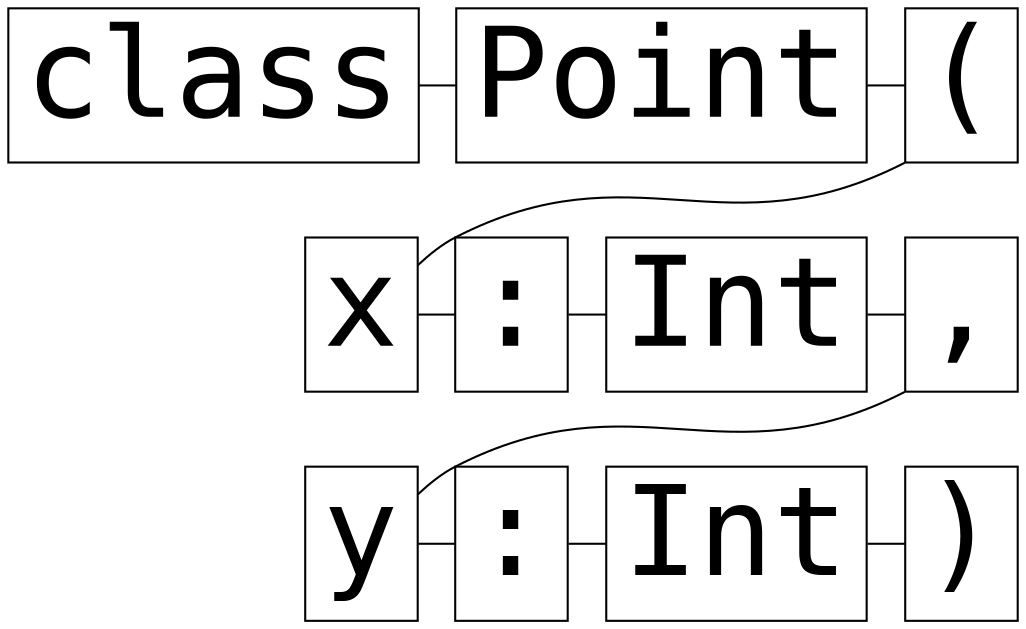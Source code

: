 digraph Router {
  graph [fontname = "Inconsolata"];
  node [fontsize=60,shape=box, fontname = "Inconsolata"];
  edge [fontname = "Inconsolata",arrowhead=none];
  /* {rank = same case class}; */
  /* rankdir="LR"; */
  {rank = same class Point open}
    -> {rank = same x colon1 int1 comma1}
    -> {rank = same y colon2 int2 close} [style=invis];
  charset="utf-8";
  y [label="y"];
  x [label="x"];
  comma1 [label=","];
  colon1 [label=":"];
  colon2 [label=":"];
  int1 [label="Int"];
  int2 [label="Int"];
  Point [label="Point"];
  class [label="class"];
  open [label="("];
  close [label=")"];
  x -> colon1;
  colon1 -> int1;
  int1 -> comma1;
  comma1 -> y;
  class -> Point [label=""];
  Point -> open;
  open -> x;
  y -> colon2;
  colon2 -> int2;
  int2 -> close;

}

